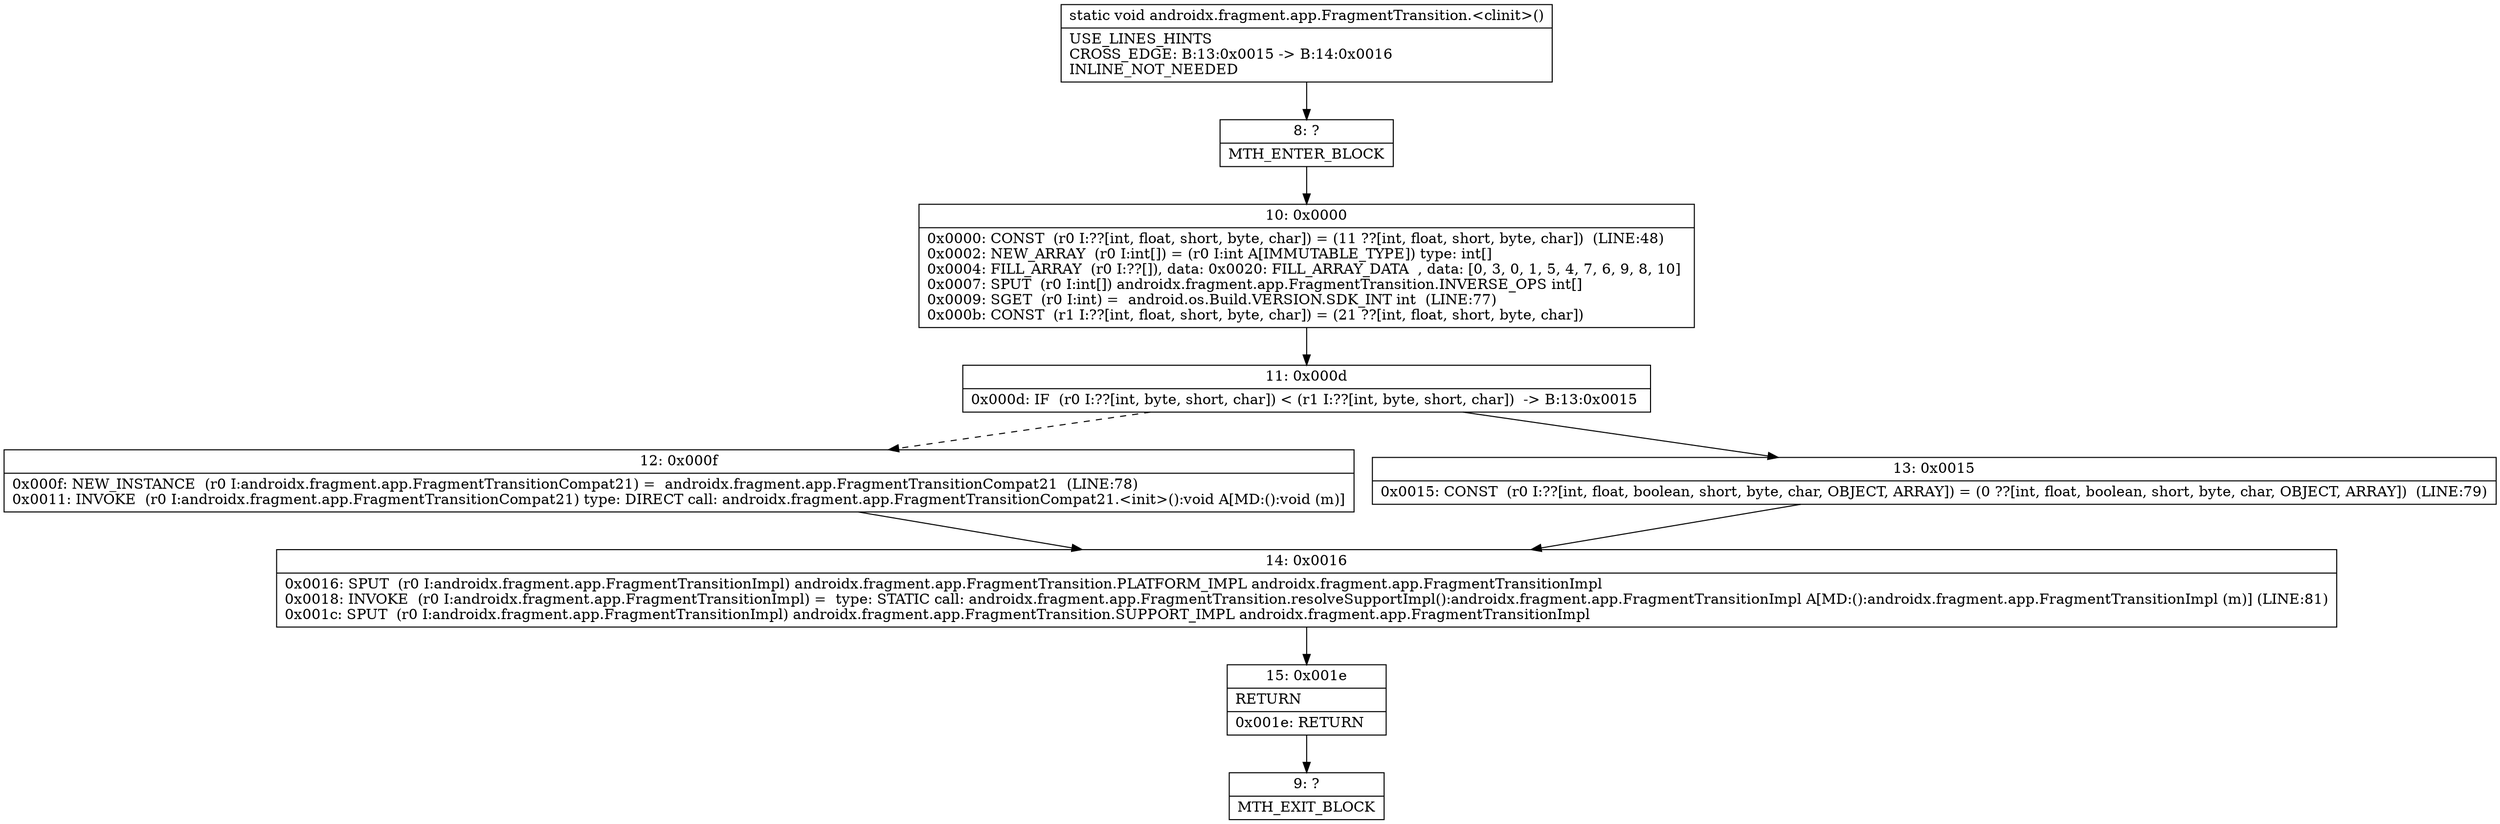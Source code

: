 digraph "CFG forandroidx.fragment.app.FragmentTransition.\<clinit\>()V" {
Node_8 [shape=record,label="{8\:\ ?|MTH_ENTER_BLOCK\l}"];
Node_10 [shape=record,label="{10\:\ 0x0000|0x0000: CONST  (r0 I:??[int, float, short, byte, char]) = (11 ??[int, float, short, byte, char])  (LINE:48)\l0x0002: NEW_ARRAY  (r0 I:int[]) = (r0 I:int A[IMMUTABLE_TYPE]) type: int[] \l0x0004: FILL_ARRAY  (r0 I:??[]), data: 0x0020: FILL_ARRAY_DATA  , data: [0, 3, 0, 1, 5, 4, 7, 6, 9, 8, 10] \l0x0007: SPUT  (r0 I:int[]) androidx.fragment.app.FragmentTransition.INVERSE_OPS int[] \l0x0009: SGET  (r0 I:int) =  android.os.Build.VERSION.SDK_INT int  (LINE:77)\l0x000b: CONST  (r1 I:??[int, float, short, byte, char]) = (21 ??[int, float, short, byte, char]) \l}"];
Node_11 [shape=record,label="{11\:\ 0x000d|0x000d: IF  (r0 I:??[int, byte, short, char]) \< (r1 I:??[int, byte, short, char])  \-\> B:13:0x0015 \l}"];
Node_12 [shape=record,label="{12\:\ 0x000f|0x000f: NEW_INSTANCE  (r0 I:androidx.fragment.app.FragmentTransitionCompat21) =  androidx.fragment.app.FragmentTransitionCompat21  (LINE:78)\l0x0011: INVOKE  (r0 I:androidx.fragment.app.FragmentTransitionCompat21) type: DIRECT call: androidx.fragment.app.FragmentTransitionCompat21.\<init\>():void A[MD:():void (m)]\l}"];
Node_14 [shape=record,label="{14\:\ 0x0016|0x0016: SPUT  (r0 I:androidx.fragment.app.FragmentTransitionImpl) androidx.fragment.app.FragmentTransition.PLATFORM_IMPL androidx.fragment.app.FragmentTransitionImpl \l0x0018: INVOKE  (r0 I:androidx.fragment.app.FragmentTransitionImpl) =  type: STATIC call: androidx.fragment.app.FragmentTransition.resolveSupportImpl():androidx.fragment.app.FragmentTransitionImpl A[MD:():androidx.fragment.app.FragmentTransitionImpl (m)] (LINE:81)\l0x001c: SPUT  (r0 I:androidx.fragment.app.FragmentTransitionImpl) androidx.fragment.app.FragmentTransition.SUPPORT_IMPL androidx.fragment.app.FragmentTransitionImpl \l}"];
Node_15 [shape=record,label="{15\:\ 0x001e|RETURN\l|0x001e: RETURN   \l}"];
Node_9 [shape=record,label="{9\:\ ?|MTH_EXIT_BLOCK\l}"];
Node_13 [shape=record,label="{13\:\ 0x0015|0x0015: CONST  (r0 I:??[int, float, boolean, short, byte, char, OBJECT, ARRAY]) = (0 ??[int, float, boolean, short, byte, char, OBJECT, ARRAY])  (LINE:79)\l}"];
MethodNode[shape=record,label="{static void androidx.fragment.app.FragmentTransition.\<clinit\>()  | USE_LINES_HINTS\lCROSS_EDGE: B:13:0x0015 \-\> B:14:0x0016\lINLINE_NOT_NEEDED\l}"];
MethodNode -> Node_8;Node_8 -> Node_10;
Node_10 -> Node_11;
Node_11 -> Node_12[style=dashed];
Node_11 -> Node_13;
Node_12 -> Node_14;
Node_14 -> Node_15;
Node_15 -> Node_9;
Node_13 -> Node_14;
}

